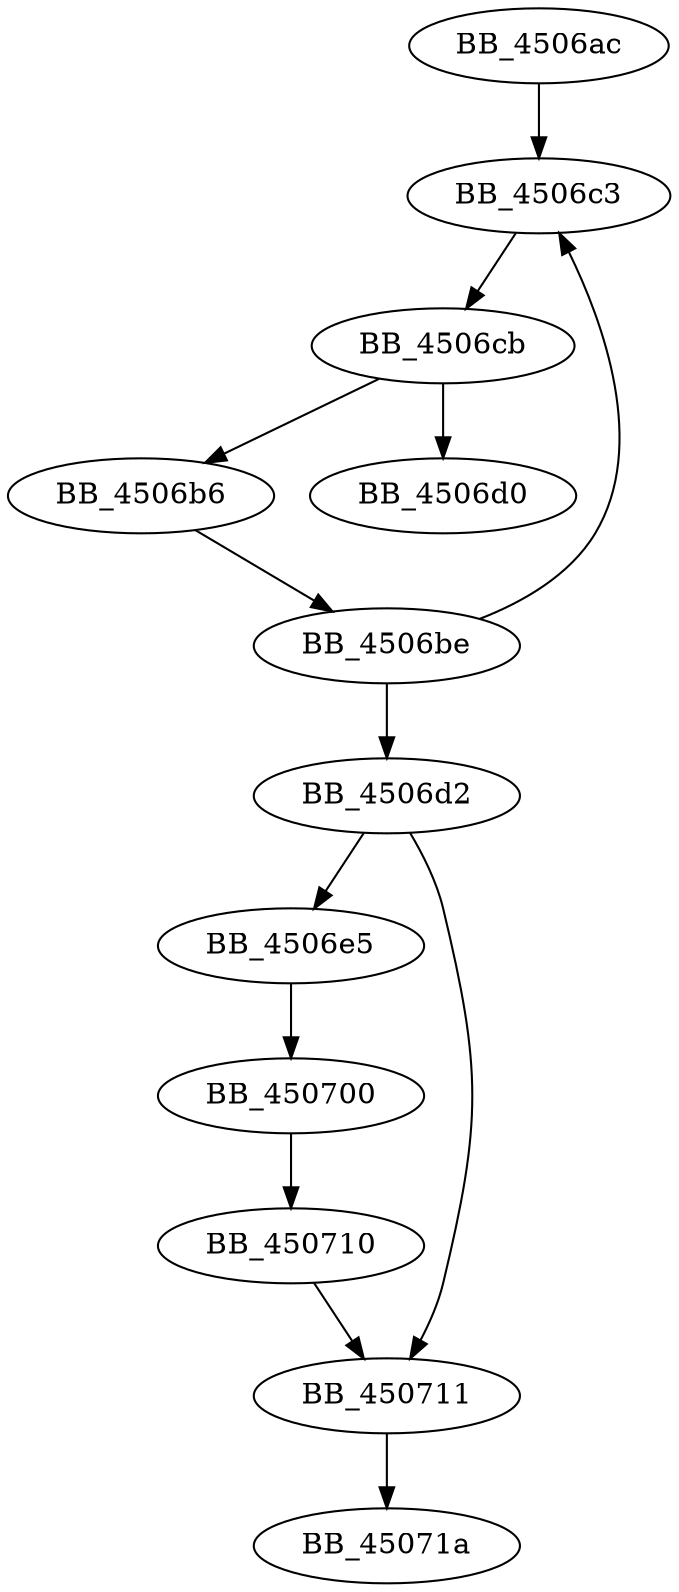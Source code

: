 DiGraph sub_4506AC{
BB_4506ac->BB_4506c3
BB_4506b6->BB_4506be
BB_4506be->BB_4506c3
BB_4506be->BB_4506d2
BB_4506c3->BB_4506cb
BB_4506cb->BB_4506b6
BB_4506cb->BB_4506d0
BB_4506d2->BB_4506e5
BB_4506d2->BB_450711
BB_4506e5->BB_450700
BB_450700->BB_450710
BB_450710->BB_450711
BB_450711->BB_45071a
}
